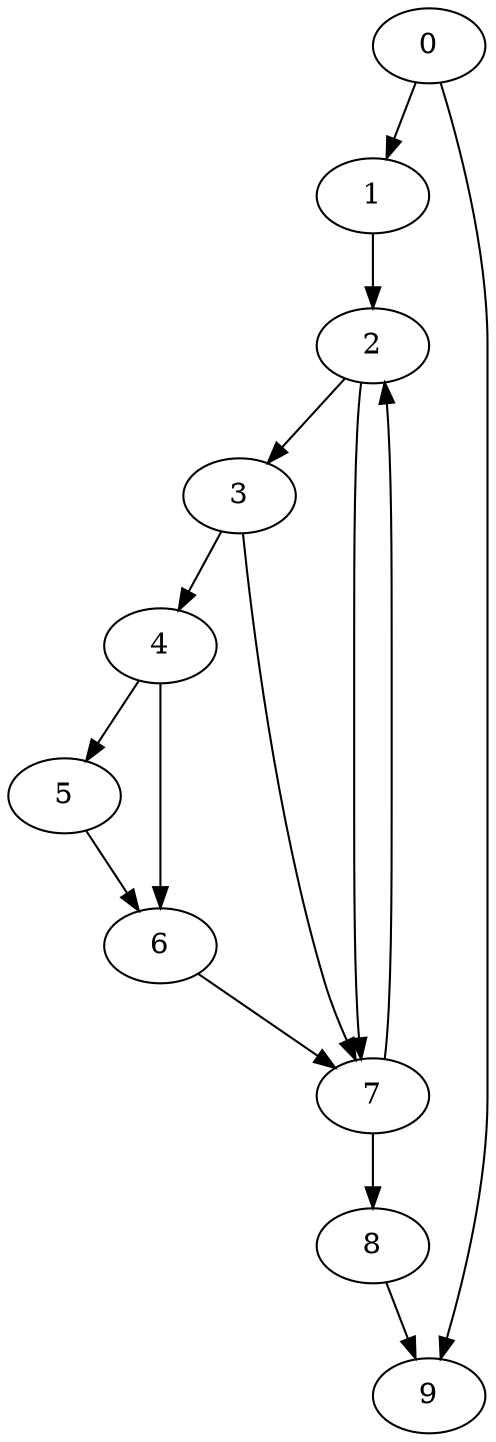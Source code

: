 digraph {
	0
	1
	2
	3
	4
	5
	6
	7
	8
	9
	1 -> 2
	7 -> 2
	4 -> 6
	5 -> 6
	2 -> 7
	3 -> 7
	6 -> 7
	7 -> 8
	0 -> 1
	2 -> 3
	3 -> 4
	4 -> 5
	0 -> 9
	8 -> 9
}
